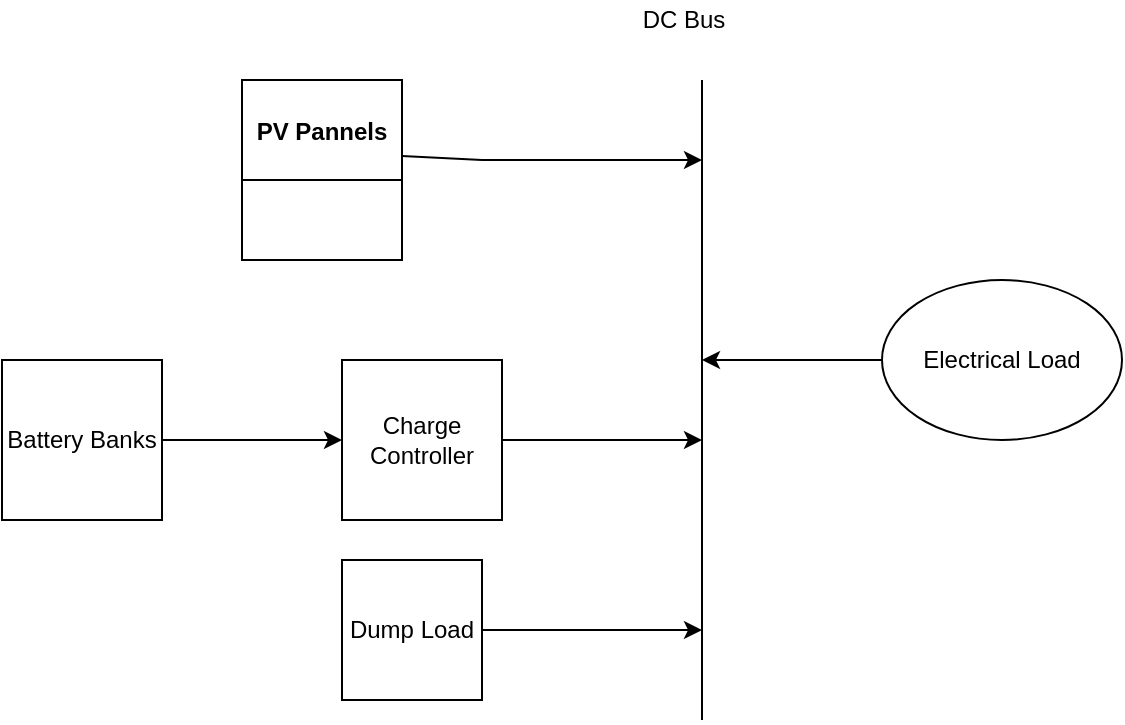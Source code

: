 <mxfile version="14.7.3" type="device"><diagram id="1RdqC-smooTz_1Wbzckb" name="Page-1"><mxGraphModel dx="782" dy="469" grid="1" gridSize="10" guides="1" tooltips="1" connect="1" arrows="1" fold="1" page="1" pageScale="1" pageWidth="827" pageHeight="1169" math="0" shadow="0"><root><mxCell id="0"/><mxCell id="1" parent="0"/><mxCell id="ZKJcwJvkPK8fqeMLiWIn-1" value="" style="endArrow=none;html=1;" parent="1" edge="1"><mxGeometry width="50" height="50" relative="1" as="geometry"><mxPoint x="380" y="380" as="sourcePoint"/><mxPoint x="380" y="60" as="targetPoint"/></mxGeometry></mxCell><mxCell id="YRXQbNjj0XBMPrfJd9xc-2" value="DC Bus" style="text;html=1;strokeColor=none;fillColor=none;align=center;verticalAlign=middle;whiteSpace=wrap;rounded=0;" vertex="1" parent="1"><mxGeometry x="341" y="20" width="60" height="20" as="geometry"/></mxCell><mxCell id="YRXQbNjj0XBMPrfJd9xc-5" value="PV Pannels" style="swimlane;startSize=50;" vertex="1" parent="1"><mxGeometry x="150" y="60" width="80" height="90" as="geometry"/></mxCell><mxCell id="YRXQbNjj0XBMPrfJd9xc-6" value="" style="endArrow=none;html=1;entryX=1;entryY=0.422;entryDx=0;entryDy=0;entryPerimeter=0;" edge="1" parent="1" target="YRXQbNjj0XBMPrfJd9xc-5"><mxGeometry width="50" height="50" relative="1" as="geometry"><mxPoint x="270" y="100" as="sourcePoint"/><mxPoint x="430" y="200" as="targetPoint"/></mxGeometry></mxCell><mxCell id="YRXQbNjj0XBMPrfJd9xc-7" value="" style="endArrow=classic;html=1;" edge="1" parent="1"><mxGeometry width="50" height="50" relative="1" as="geometry"><mxPoint x="270" y="100" as="sourcePoint"/><mxPoint x="380" y="100" as="targetPoint"/></mxGeometry></mxCell><mxCell id="YRXQbNjj0XBMPrfJd9xc-9" style="edgeStyle=orthogonalEdgeStyle;rounded=0;orthogonalLoop=1;jettySize=auto;html=1;" edge="1" parent="1" source="YRXQbNjj0XBMPrfJd9xc-8"><mxGeometry relative="1" as="geometry"><mxPoint x="380" y="240" as="targetPoint"/></mxGeometry></mxCell><mxCell id="YRXQbNjj0XBMPrfJd9xc-8" value="Charge Controller" style="whiteSpace=wrap;html=1;aspect=fixed;" vertex="1" parent="1"><mxGeometry x="200" y="200" width="80" height="80" as="geometry"/></mxCell><mxCell id="YRXQbNjj0XBMPrfJd9xc-11" style="edgeStyle=orthogonalEdgeStyle;rounded=0;orthogonalLoop=1;jettySize=auto;html=1;entryX=0;entryY=0.5;entryDx=0;entryDy=0;" edge="1" parent="1" source="YRXQbNjj0XBMPrfJd9xc-10" target="YRXQbNjj0XBMPrfJd9xc-8"><mxGeometry relative="1" as="geometry"/></mxCell><mxCell id="YRXQbNjj0XBMPrfJd9xc-10" value="Battery Banks" style="whiteSpace=wrap;html=1;aspect=fixed;" vertex="1" parent="1"><mxGeometry x="30" y="200" width="80" height="80" as="geometry"/></mxCell><mxCell id="YRXQbNjj0XBMPrfJd9xc-16" style="edgeStyle=orthogonalEdgeStyle;rounded=0;orthogonalLoop=1;jettySize=auto;html=1;" edge="1" parent="1" source="YRXQbNjj0XBMPrfJd9xc-15"><mxGeometry relative="1" as="geometry"><mxPoint x="380" y="335" as="targetPoint"/></mxGeometry></mxCell><mxCell id="YRXQbNjj0XBMPrfJd9xc-15" value="Dump Load" style="whiteSpace=wrap;html=1;aspect=fixed;" vertex="1" parent="1"><mxGeometry x="200" y="300" width="70" height="70" as="geometry"/></mxCell><mxCell id="YRXQbNjj0XBMPrfJd9xc-19" style="edgeStyle=orthogonalEdgeStyle;rounded=0;orthogonalLoop=1;jettySize=auto;html=1;" edge="1" parent="1" source="YRXQbNjj0XBMPrfJd9xc-18"><mxGeometry relative="1" as="geometry"><mxPoint x="380" y="200" as="targetPoint"/></mxGeometry></mxCell><mxCell id="YRXQbNjj0XBMPrfJd9xc-18" value="Electrical Load" style="ellipse;whiteSpace=wrap;html=1;" vertex="1" parent="1"><mxGeometry x="470" y="160" width="120" height="80" as="geometry"/></mxCell></root></mxGraphModel></diagram></mxfile>